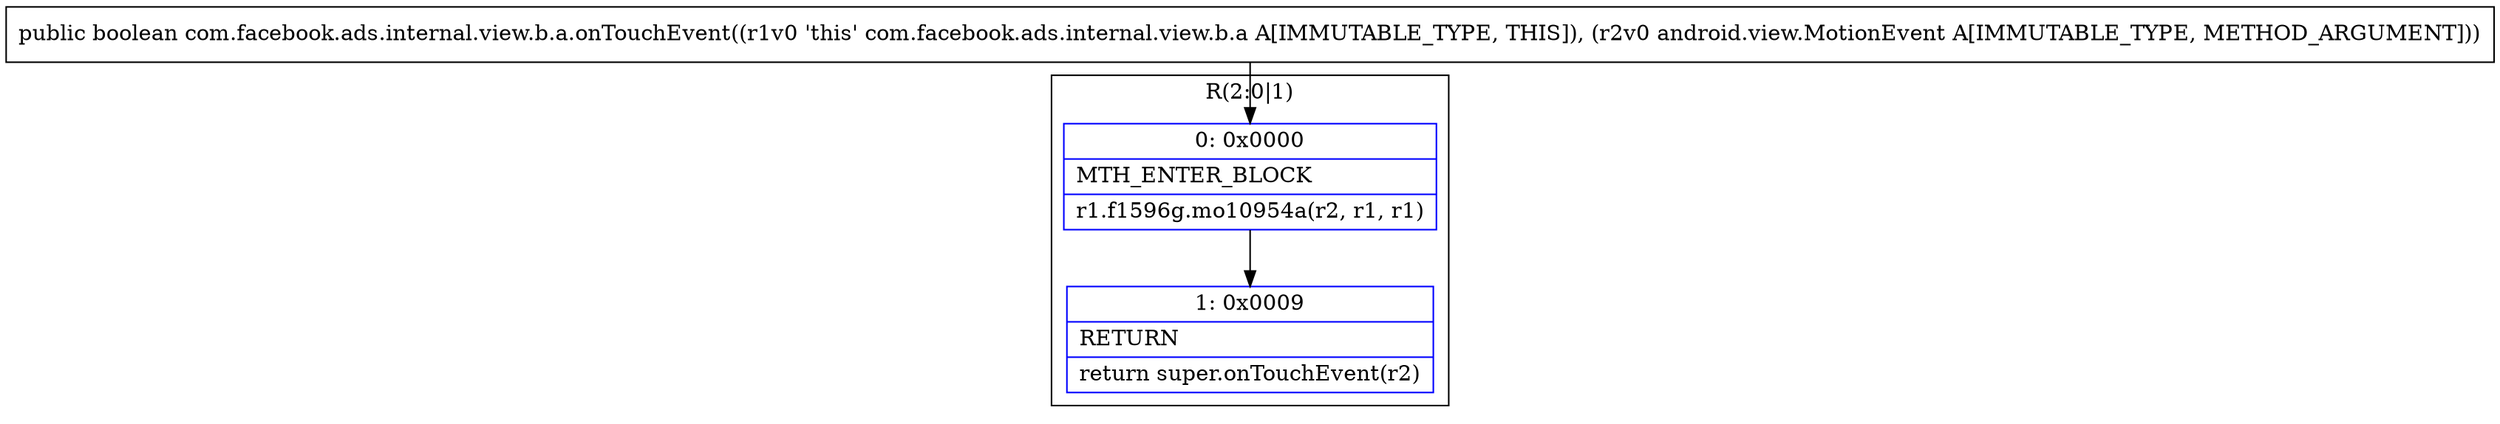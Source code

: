 digraph "CFG forcom.facebook.ads.internal.view.b.a.onTouchEvent(Landroid\/view\/MotionEvent;)Z" {
subgraph cluster_Region_1014851197 {
label = "R(2:0|1)";
node [shape=record,color=blue];
Node_0 [shape=record,label="{0\:\ 0x0000|MTH_ENTER_BLOCK\l|r1.f1596g.mo10954a(r2, r1, r1)\l}"];
Node_1 [shape=record,label="{1\:\ 0x0009|RETURN\l|return super.onTouchEvent(r2)\l}"];
}
MethodNode[shape=record,label="{public boolean com.facebook.ads.internal.view.b.a.onTouchEvent((r1v0 'this' com.facebook.ads.internal.view.b.a A[IMMUTABLE_TYPE, THIS]), (r2v0 android.view.MotionEvent A[IMMUTABLE_TYPE, METHOD_ARGUMENT])) }"];
MethodNode -> Node_0;
Node_0 -> Node_1;
}

